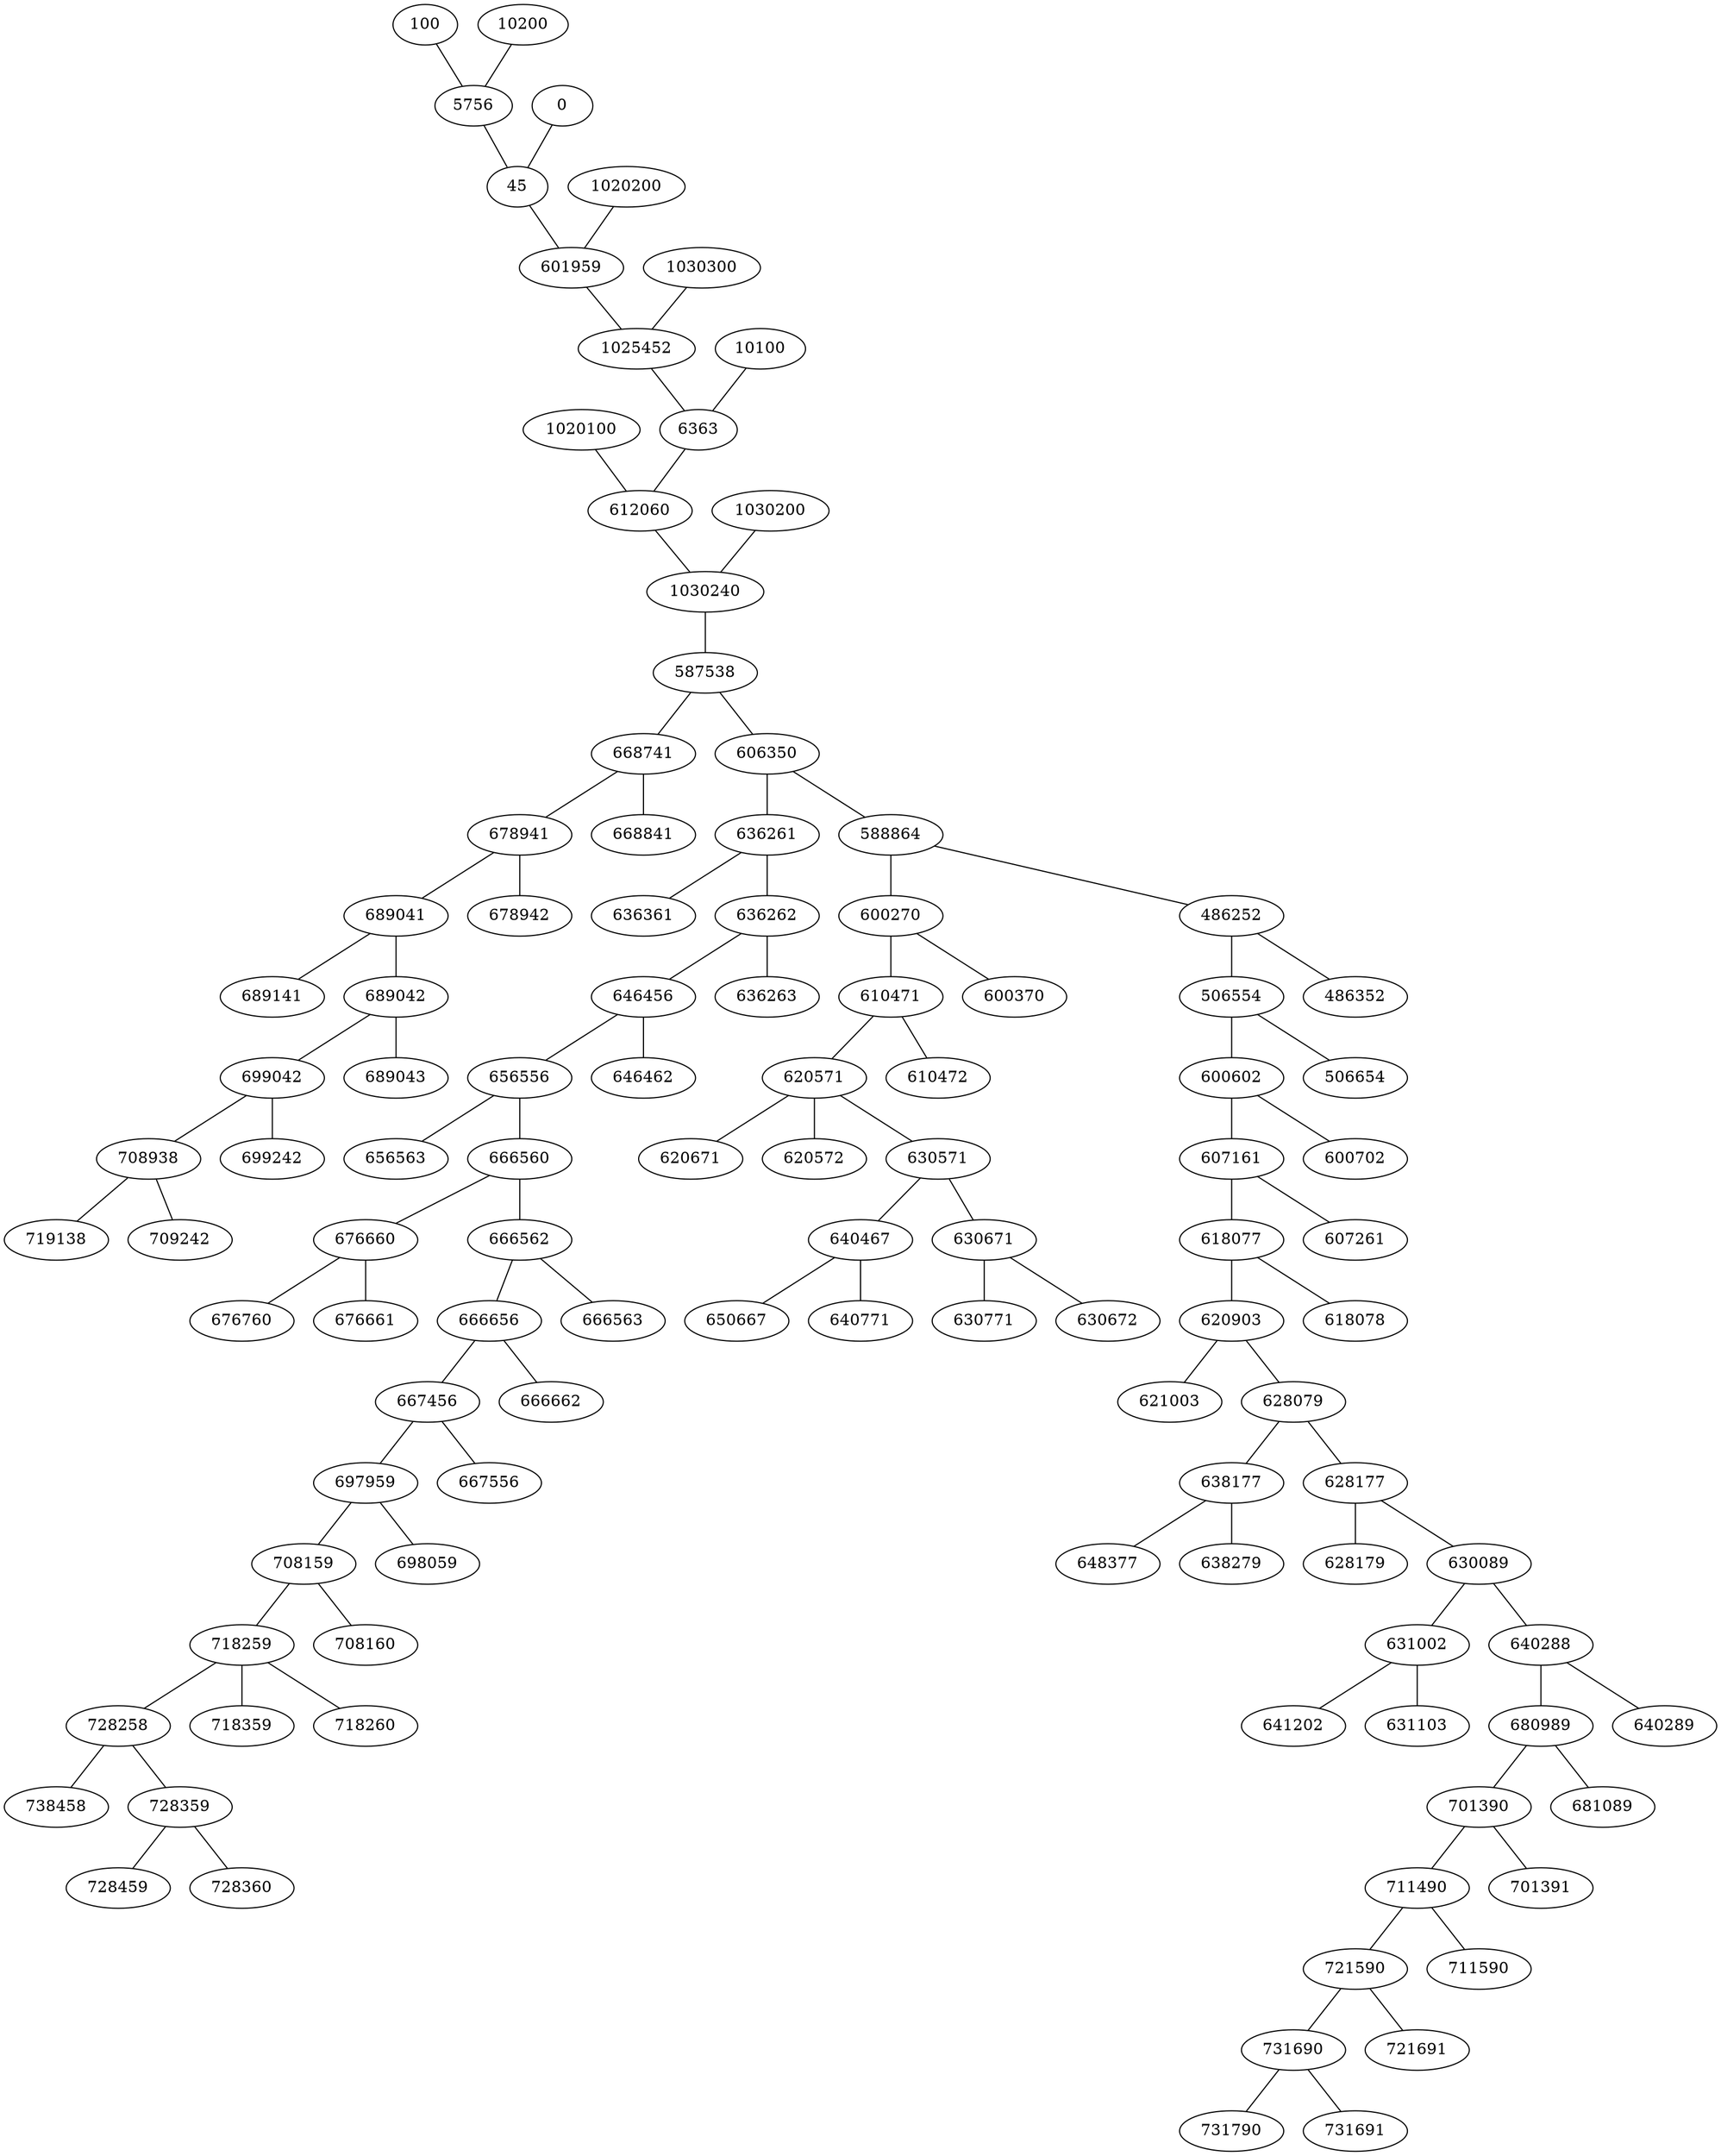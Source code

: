 graph {
728258 -- 738458
731690 -- 731790
731690 -- 731691
728359 -- 728459
728359 -- 728360
721590 -- 721691
708938 -- 719138
718259 -- 718359
718259 -- 718260
711490 -- 711590
708938 -- 709242
708159 -- 708160
701390 -- 701391
699042 -- 699242
697959 -- 698059
689041 -- 689141
689042 -- 689043
680989 -- 681089
678941 -- 678942
676660 -- 676760
676660 -- 676661
668741 -- 668841
667456 -- 667556
666656 -- 666662
666562 -- 666563
656556 -- 656563
640467 -- 650667
638177 -- 648377
646456 -- 646462
631002 -- 641202
640467 -- 640771
640288 -- 640289
638177 -- 638279
636261 -- 636361
636262 -- 636263
631002 -- 631103
630671 -- 630771
630671 -- 630672
628177 -- 628179
620903 -- 621003
620571 -- 620671
620571 -- 620572
618077 -- 618078
610471 -- 610472
607161 -- 607261
600602 -- 600702
600270 -- 600370
506554 -- 506654
486252 -- 486352
100 -- 5756
10200 -- 5756
0 -- 45
1020200 -- 601959
1030300 -- 1025452
1020100 -- 612060
10100 -- 6363
1030200 -- 1030240
721590 -- 731690
728258 -- 728359
699042 -- 708938
666560 -- 676660
630571 -- 640467
628079 -- 638177
630089 -- 631002
630571 -- 630671
5756 -- 45
711490 -- 721590
718259 -- 728258
689042 -- 699042
620571 -- 630571
45 -- 601959
701390 -- 711490
708159 -- 718259
689041 -- 689042
610471 -- 620571
601959 -- 1025452
680989 -- 701390
697959 -- 708159
678941 -- 689041
600270 -- 610471
1025452 -- 6363
640288 -- 680989
667456 -- 697959
668741 -- 678941
588864 -- 600270
6363 -- 612060
630089 -- 640288
666656 -- 667456
587538 -- 668741
612060 -- 1030240
628177 -- 630089
666562 -- 666656
1030240 -- 587538
628079 -- 628177
666560 -- 666562
587538 -- 606350
620903 -- 628079
656556 -- 666560
618077 -- 620903
646456 -- 656556
607161 -- 618077
636262 -- 646456
600602 -- 607161
636261 -- 636262
506554 -- 600602
606350 -- 636261
606350 -- 588864
486252 -- 506554
588864 -- 486252
}